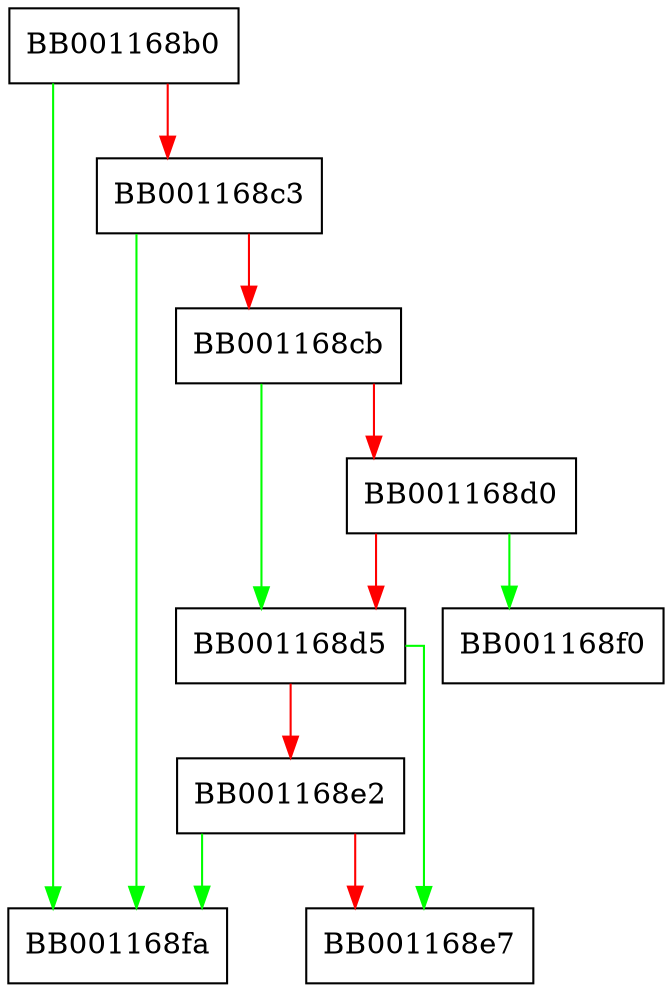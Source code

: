 digraph FUN_001168b0 {
  node [shape="box"];
  graph [splines=ortho];
  BB001168b0 -> BB001168fa [color="green"];
  BB001168b0 -> BB001168c3 [color="red"];
  BB001168c3 -> BB001168fa [color="green"];
  BB001168c3 -> BB001168cb [color="red"];
  BB001168cb -> BB001168d5 [color="green"];
  BB001168cb -> BB001168d0 [color="red"];
  BB001168d0 -> BB001168f0 [color="green"];
  BB001168d0 -> BB001168d5 [color="red"];
  BB001168d5 -> BB001168e7 [color="green"];
  BB001168d5 -> BB001168e2 [color="red"];
  BB001168e2 -> BB001168fa [color="green"];
  BB001168e2 -> BB001168e7 [color="red"];
}
